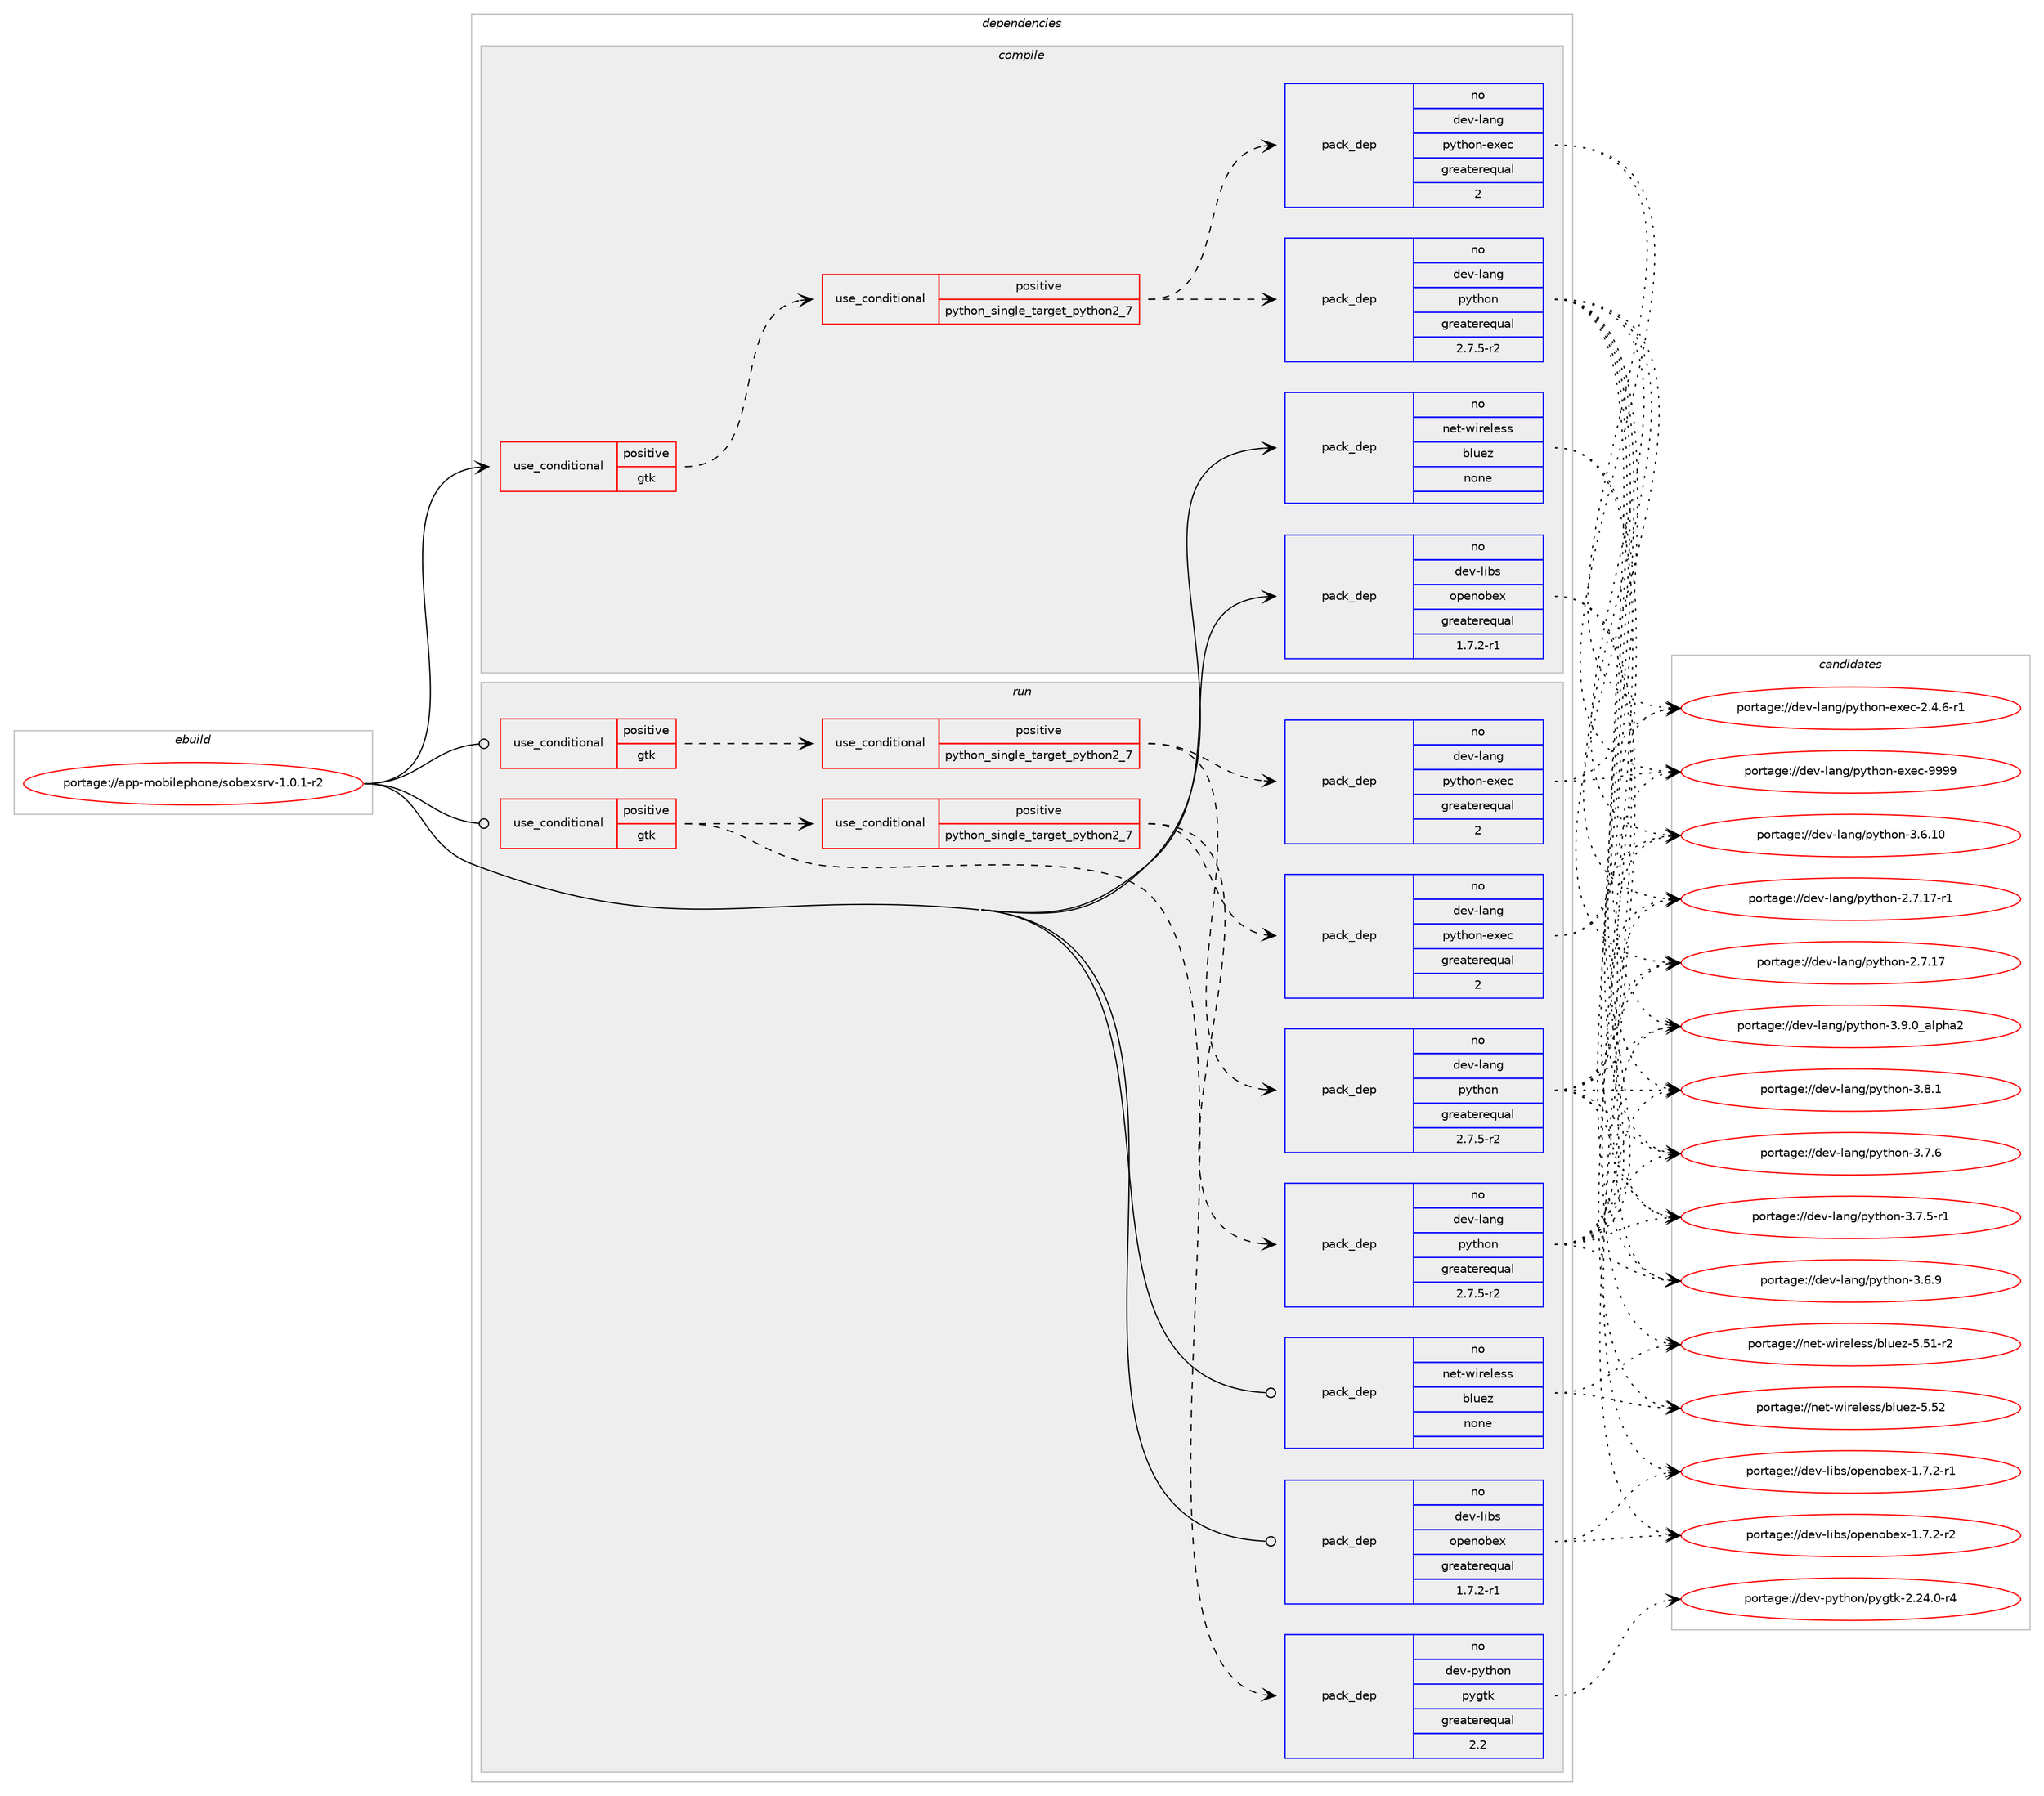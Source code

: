 digraph prolog {

# *************
# Graph options
# *************

newrank=true;
concentrate=true;
compound=true;
graph [rankdir=LR,fontname=Helvetica,fontsize=10,ranksep=1.5];#, ranksep=2.5, nodesep=0.2];
edge  [arrowhead=vee];
node  [fontname=Helvetica,fontsize=10];

# **********
# The ebuild
# **********

subgraph cluster_leftcol {
color=gray;
label=<<i>ebuild</i>>;
id [label="portage://app-mobilephone/sobexsrv-1.0.1-r2", color=red, width=4, href="../app-mobilephone/sobexsrv-1.0.1-r2.svg"];
}

# ****************
# The dependencies
# ****************

subgraph cluster_midcol {
color=gray;
label=<<i>dependencies</i>>;
subgraph cluster_compile {
fillcolor="#eeeeee";
style=filled;
label=<<i>compile</i>>;
subgraph cond142366 {
dependency608127 [label=<<TABLE BORDER="0" CELLBORDER="1" CELLSPACING="0" CELLPADDING="4"><TR><TD ROWSPAN="3" CELLPADDING="10">use_conditional</TD></TR><TR><TD>positive</TD></TR><TR><TD>gtk</TD></TR></TABLE>>, shape=none, color=red];
subgraph cond142367 {
dependency608128 [label=<<TABLE BORDER="0" CELLBORDER="1" CELLSPACING="0" CELLPADDING="4"><TR><TD ROWSPAN="3" CELLPADDING="10">use_conditional</TD></TR><TR><TD>positive</TD></TR><TR><TD>python_single_target_python2_7</TD></TR></TABLE>>, shape=none, color=red];
subgraph pack457629 {
dependency608129 [label=<<TABLE BORDER="0" CELLBORDER="1" CELLSPACING="0" CELLPADDING="4" WIDTH="220"><TR><TD ROWSPAN="6" CELLPADDING="30">pack_dep</TD></TR><TR><TD WIDTH="110">no</TD></TR><TR><TD>dev-lang</TD></TR><TR><TD>python</TD></TR><TR><TD>greaterequal</TD></TR><TR><TD>2.7.5-r2</TD></TR></TABLE>>, shape=none, color=blue];
}
dependency608128:e -> dependency608129:w [weight=20,style="dashed",arrowhead="vee"];
subgraph pack457630 {
dependency608130 [label=<<TABLE BORDER="0" CELLBORDER="1" CELLSPACING="0" CELLPADDING="4" WIDTH="220"><TR><TD ROWSPAN="6" CELLPADDING="30">pack_dep</TD></TR><TR><TD WIDTH="110">no</TD></TR><TR><TD>dev-lang</TD></TR><TR><TD>python-exec</TD></TR><TR><TD>greaterequal</TD></TR><TR><TD>2</TD></TR></TABLE>>, shape=none, color=blue];
}
dependency608128:e -> dependency608130:w [weight=20,style="dashed",arrowhead="vee"];
}
dependency608127:e -> dependency608128:w [weight=20,style="dashed",arrowhead="vee"];
}
id:e -> dependency608127:w [weight=20,style="solid",arrowhead="vee"];
subgraph pack457631 {
dependency608131 [label=<<TABLE BORDER="0" CELLBORDER="1" CELLSPACING="0" CELLPADDING="4" WIDTH="220"><TR><TD ROWSPAN="6" CELLPADDING="30">pack_dep</TD></TR><TR><TD WIDTH="110">no</TD></TR><TR><TD>dev-libs</TD></TR><TR><TD>openobex</TD></TR><TR><TD>greaterequal</TD></TR><TR><TD>1.7.2-r1</TD></TR></TABLE>>, shape=none, color=blue];
}
id:e -> dependency608131:w [weight=20,style="solid",arrowhead="vee"];
subgraph pack457632 {
dependency608132 [label=<<TABLE BORDER="0" CELLBORDER="1" CELLSPACING="0" CELLPADDING="4" WIDTH="220"><TR><TD ROWSPAN="6" CELLPADDING="30">pack_dep</TD></TR><TR><TD WIDTH="110">no</TD></TR><TR><TD>net-wireless</TD></TR><TR><TD>bluez</TD></TR><TR><TD>none</TD></TR><TR><TD></TD></TR></TABLE>>, shape=none, color=blue];
}
id:e -> dependency608132:w [weight=20,style="solid",arrowhead="vee"];
}
subgraph cluster_compileandrun {
fillcolor="#eeeeee";
style=filled;
label=<<i>compile and run</i>>;
}
subgraph cluster_run {
fillcolor="#eeeeee";
style=filled;
label=<<i>run</i>>;
subgraph cond142368 {
dependency608133 [label=<<TABLE BORDER="0" CELLBORDER="1" CELLSPACING="0" CELLPADDING="4"><TR><TD ROWSPAN="3" CELLPADDING="10">use_conditional</TD></TR><TR><TD>positive</TD></TR><TR><TD>gtk</TD></TR></TABLE>>, shape=none, color=red];
subgraph cond142369 {
dependency608134 [label=<<TABLE BORDER="0" CELLBORDER="1" CELLSPACING="0" CELLPADDING="4"><TR><TD ROWSPAN="3" CELLPADDING="10">use_conditional</TD></TR><TR><TD>positive</TD></TR><TR><TD>python_single_target_python2_7</TD></TR></TABLE>>, shape=none, color=red];
subgraph pack457633 {
dependency608135 [label=<<TABLE BORDER="0" CELLBORDER="1" CELLSPACING="0" CELLPADDING="4" WIDTH="220"><TR><TD ROWSPAN="6" CELLPADDING="30">pack_dep</TD></TR><TR><TD WIDTH="110">no</TD></TR><TR><TD>dev-lang</TD></TR><TR><TD>python</TD></TR><TR><TD>greaterequal</TD></TR><TR><TD>2.7.5-r2</TD></TR></TABLE>>, shape=none, color=blue];
}
dependency608134:e -> dependency608135:w [weight=20,style="dashed",arrowhead="vee"];
subgraph pack457634 {
dependency608136 [label=<<TABLE BORDER="0" CELLBORDER="1" CELLSPACING="0" CELLPADDING="4" WIDTH="220"><TR><TD ROWSPAN="6" CELLPADDING="30">pack_dep</TD></TR><TR><TD WIDTH="110">no</TD></TR><TR><TD>dev-lang</TD></TR><TR><TD>python-exec</TD></TR><TR><TD>greaterequal</TD></TR><TR><TD>2</TD></TR></TABLE>>, shape=none, color=blue];
}
dependency608134:e -> dependency608136:w [weight=20,style="dashed",arrowhead="vee"];
}
dependency608133:e -> dependency608134:w [weight=20,style="dashed",arrowhead="vee"];
}
id:e -> dependency608133:w [weight=20,style="solid",arrowhead="odot"];
subgraph cond142370 {
dependency608137 [label=<<TABLE BORDER="0" CELLBORDER="1" CELLSPACING="0" CELLPADDING="4"><TR><TD ROWSPAN="3" CELLPADDING="10">use_conditional</TD></TR><TR><TD>positive</TD></TR><TR><TD>gtk</TD></TR></TABLE>>, shape=none, color=red];
subgraph cond142371 {
dependency608138 [label=<<TABLE BORDER="0" CELLBORDER="1" CELLSPACING="0" CELLPADDING="4"><TR><TD ROWSPAN="3" CELLPADDING="10">use_conditional</TD></TR><TR><TD>positive</TD></TR><TR><TD>python_single_target_python2_7</TD></TR></TABLE>>, shape=none, color=red];
subgraph pack457635 {
dependency608139 [label=<<TABLE BORDER="0" CELLBORDER="1" CELLSPACING="0" CELLPADDING="4" WIDTH="220"><TR><TD ROWSPAN="6" CELLPADDING="30">pack_dep</TD></TR><TR><TD WIDTH="110">no</TD></TR><TR><TD>dev-lang</TD></TR><TR><TD>python</TD></TR><TR><TD>greaterequal</TD></TR><TR><TD>2.7.5-r2</TD></TR></TABLE>>, shape=none, color=blue];
}
dependency608138:e -> dependency608139:w [weight=20,style="dashed",arrowhead="vee"];
subgraph pack457636 {
dependency608140 [label=<<TABLE BORDER="0" CELLBORDER="1" CELLSPACING="0" CELLPADDING="4" WIDTH="220"><TR><TD ROWSPAN="6" CELLPADDING="30">pack_dep</TD></TR><TR><TD WIDTH="110">no</TD></TR><TR><TD>dev-lang</TD></TR><TR><TD>python-exec</TD></TR><TR><TD>greaterequal</TD></TR><TR><TD>2</TD></TR></TABLE>>, shape=none, color=blue];
}
dependency608138:e -> dependency608140:w [weight=20,style="dashed",arrowhead="vee"];
}
dependency608137:e -> dependency608138:w [weight=20,style="dashed",arrowhead="vee"];
subgraph pack457637 {
dependency608141 [label=<<TABLE BORDER="0" CELLBORDER="1" CELLSPACING="0" CELLPADDING="4" WIDTH="220"><TR><TD ROWSPAN="6" CELLPADDING="30">pack_dep</TD></TR><TR><TD WIDTH="110">no</TD></TR><TR><TD>dev-python</TD></TR><TR><TD>pygtk</TD></TR><TR><TD>greaterequal</TD></TR><TR><TD>2.2</TD></TR></TABLE>>, shape=none, color=blue];
}
dependency608137:e -> dependency608141:w [weight=20,style="dashed",arrowhead="vee"];
}
id:e -> dependency608137:w [weight=20,style="solid",arrowhead="odot"];
subgraph pack457638 {
dependency608142 [label=<<TABLE BORDER="0" CELLBORDER="1" CELLSPACING="0" CELLPADDING="4" WIDTH="220"><TR><TD ROWSPAN="6" CELLPADDING="30">pack_dep</TD></TR><TR><TD WIDTH="110">no</TD></TR><TR><TD>dev-libs</TD></TR><TR><TD>openobex</TD></TR><TR><TD>greaterequal</TD></TR><TR><TD>1.7.2-r1</TD></TR></TABLE>>, shape=none, color=blue];
}
id:e -> dependency608142:w [weight=20,style="solid",arrowhead="odot"];
subgraph pack457639 {
dependency608143 [label=<<TABLE BORDER="0" CELLBORDER="1" CELLSPACING="0" CELLPADDING="4" WIDTH="220"><TR><TD ROWSPAN="6" CELLPADDING="30">pack_dep</TD></TR><TR><TD WIDTH="110">no</TD></TR><TR><TD>net-wireless</TD></TR><TR><TD>bluez</TD></TR><TR><TD>none</TD></TR><TR><TD></TD></TR></TABLE>>, shape=none, color=blue];
}
id:e -> dependency608143:w [weight=20,style="solid",arrowhead="odot"];
}
}

# **************
# The candidates
# **************

subgraph cluster_choices {
rank=same;
color=gray;
label=<<i>candidates</i>>;

subgraph choice457629 {
color=black;
nodesep=1;
choice10010111845108971101034711212111610411111045514657464895971081121049750 [label="portage://dev-lang/python-3.9.0_alpha2", color=red, width=4,href="../dev-lang/python-3.9.0_alpha2.svg"];
choice100101118451089711010347112121116104111110455146564649 [label="portage://dev-lang/python-3.8.1", color=red, width=4,href="../dev-lang/python-3.8.1.svg"];
choice100101118451089711010347112121116104111110455146554654 [label="portage://dev-lang/python-3.7.6", color=red, width=4,href="../dev-lang/python-3.7.6.svg"];
choice1001011184510897110103471121211161041111104551465546534511449 [label="portage://dev-lang/python-3.7.5-r1", color=red, width=4,href="../dev-lang/python-3.7.5-r1.svg"];
choice100101118451089711010347112121116104111110455146544657 [label="portage://dev-lang/python-3.6.9", color=red, width=4,href="../dev-lang/python-3.6.9.svg"];
choice10010111845108971101034711212111610411111045514654464948 [label="portage://dev-lang/python-3.6.10", color=red, width=4,href="../dev-lang/python-3.6.10.svg"];
choice100101118451089711010347112121116104111110455046554649554511449 [label="portage://dev-lang/python-2.7.17-r1", color=red, width=4,href="../dev-lang/python-2.7.17-r1.svg"];
choice10010111845108971101034711212111610411111045504655464955 [label="portage://dev-lang/python-2.7.17", color=red, width=4,href="../dev-lang/python-2.7.17.svg"];
dependency608129:e -> choice10010111845108971101034711212111610411111045514657464895971081121049750:w [style=dotted,weight="100"];
dependency608129:e -> choice100101118451089711010347112121116104111110455146564649:w [style=dotted,weight="100"];
dependency608129:e -> choice100101118451089711010347112121116104111110455146554654:w [style=dotted,weight="100"];
dependency608129:e -> choice1001011184510897110103471121211161041111104551465546534511449:w [style=dotted,weight="100"];
dependency608129:e -> choice100101118451089711010347112121116104111110455146544657:w [style=dotted,weight="100"];
dependency608129:e -> choice10010111845108971101034711212111610411111045514654464948:w [style=dotted,weight="100"];
dependency608129:e -> choice100101118451089711010347112121116104111110455046554649554511449:w [style=dotted,weight="100"];
dependency608129:e -> choice10010111845108971101034711212111610411111045504655464955:w [style=dotted,weight="100"];
}
subgraph choice457630 {
color=black;
nodesep=1;
choice10010111845108971101034711212111610411111045101120101994557575757 [label="portage://dev-lang/python-exec-9999", color=red, width=4,href="../dev-lang/python-exec-9999.svg"];
choice10010111845108971101034711212111610411111045101120101994550465246544511449 [label="portage://dev-lang/python-exec-2.4.6-r1", color=red, width=4,href="../dev-lang/python-exec-2.4.6-r1.svg"];
dependency608130:e -> choice10010111845108971101034711212111610411111045101120101994557575757:w [style=dotted,weight="100"];
dependency608130:e -> choice10010111845108971101034711212111610411111045101120101994550465246544511449:w [style=dotted,weight="100"];
}
subgraph choice457631 {
color=black;
nodesep=1;
choice100101118451081059811547111112101110111981011204549465546504511450 [label="portage://dev-libs/openobex-1.7.2-r2", color=red, width=4,href="../dev-libs/openobex-1.7.2-r2.svg"];
choice100101118451081059811547111112101110111981011204549465546504511449 [label="portage://dev-libs/openobex-1.7.2-r1", color=red, width=4,href="../dev-libs/openobex-1.7.2-r1.svg"];
dependency608131:e -> choice100101118451081059811547111112101110111981011204549465546504511450:w [style=dotted,weight="100"];
dependency608131:e -> choice100101118451081059811547111112101110111981011204549465546504511449:w [style=dotted,weight="100"];
}
subgraph choice457632 {
color=black;
nodesep=1;
choice1101011164511910511410110810111511547981081171011224553465350 [label="portage://net-wireless/bluez-5.52", color=red, width=4,href="../net-wireless/bluez-5.52.svg"];
choice11010111645119105114101108101115115479810811710112245534653494511450 [label="portage://net-wireless/bluez-5.51-r2", color=red, width=4,href="../net-wireless/bluez-5.51-r2.svg"];
dependency608132:e -> choice1101011164511910511410110810111511547981081171011224553465350:w [style=dotted,weight="100"];
dependency608132:e -> choice11010111645119105114101108101115115479810811710112245534653494511450:w [style=dotted,weight="100"];
}
subgraph choice457633 {
color=black;
nodesep=1;
choice10010111845108971101034711212111610411111045514657464895971081121049750 [label="portage://dev-lang/python-3.9.0_alpha2", color=red, width=4,href="../dev-lang/python-3.9.0_alpha2.svg"];
choice100101118451089711010347112121116104111110455146564649 [label="portage://dev-lang/python-3.8.1", color=red, width=4,href="../dev-lang/python-3.8.1.svg"];
choice100101118451089711010347112121116104111110455146554654 [label="portage://dev-lang/python-3.7.6", color=red, width=4,href="../dev-lang/python-3.7.6.svg"];
choice1001011184510897110103471121211161041111104551465546534511449 [label="portage://dev-lang/python-3.7.5-r1", color=red, width=4,href="../dev-lang/python-3.7.5-r1.svg"];
choice100101118451089711010347112121116104111110455146544657 [label="portage://dev-lang/python-3.6.9", color=red, width=4,href="../dev-lang/python-3.6.9.svg"];
choice10010111845108971101034711212111610411111045514654464948 [label="portage://dev-lang/python-3.6.10", color=red, width=4,href="../dev-lang/python-3.6.10.svg"];
choice100101118451089711010347112121116104111110455046554649554511449 [label="portage://dev-lang/python-2.7.17-r1", color=red, width=4,href="../dev-lang/python-2.7.17-r1.svg"];
choice10010111845108971101034711212111610411111045504655464955 [label="portage://dev-lang/python-2.7.17", color=red, width=4,href="../dev-lang/python-2.7.17.svg"];
dependency608135:e -> choice10010111845108971101034711212111610411111045514657464895971081121049750:w [style=dotted,weight="100"];
dependency608135:e -> choice100101118451089711010347112121116104111110455146564649:w [style=dotted,weight="100"];
dependency608135:e -> choice100101118451089711010347112121116104111110455146554654:w [style=dotted,weight="100"];
dependency608135:e -> choice1001011184510897110103471121211161041111104551465546534511449:w [style=dotted,weight="100"];
dependency608135:e -> choice100101118451089711010347112121116104111110455146544657:w [style=dotted,weight="100"];
dependency608135:e -> choice10010111845108971101034711212111610411111045514654464948:w [style=dotted,weight="100"];
dependency608135:e -> choice100101118451089711010347112121116104111110455046554649554511449:w [style=dotted,weight="100"];
dependency608135:e -> choice10010111845108971101034711212111610411111045504655464955:w [style=dotted,weight="100"];
}
subgraph choice457634 {
color=black;
nodesep=1;
choice10010111845108971101034711212111610411111045101120101994557575757 [label="portage://dev-lang/python-exec-9999", color=red, width=4,href="../dev-lang/python-exec-9999.svg"];
choice10010111845108971101034711212111610411111045101120101994550465246544511449 [label="portage://dev-lang/python-exec-2.4.6-r1", color=red, width=4,href="../dev-lang/python-exec-2.4.6-r1.svg"];
dependency608136:e -> choice10010111845108971101034711212111610411111045101120101994557575757:w [style=dotted,weight="100"];
dependency608136:e -> choice10010111845108971101034711212111610411111045101120101994550465246544511449:w [style=dotted,weight="100"];
}
subgraph choice457635 {
color=black;
nodesep=1;
choice10010111845108971101034711212111610411111045514657464895971081121049750 [label="portage://dev-lang/python-3.9.0_alpha2", color=red, width=4,href="../dev-lang/python-3.9.0_alpha2.svg"];
choice100101118451089711010347112121116104111110455146564649 [label="portage://dev-lang/python-3.8.1", color=red, width=4,href="../dev-lang/python-3.8.1.svg"];
choice100101118451089711010347112121116104111110455146554654 [label="portage://dev-lang/python-3.7.6", color=red, width=4,href="../dev-lang/python-3.7.6.svg"];
choice1001011184510897110103471121211161041111104551465546534511449 [label="portage://dev-lang/python-3.7.5-r1", color=red, width=4,href="../dev-lang/python-3.7.5-r1.svg"];
choice100101118451089711010347112121116104111110455146544657 [label="portage://dev-lang/python-3.6.9", color=red, width=4,href="../dev-lang/python-3.6.9.svg"];
choice10010111845108971101034711212111610411111045514654464948 [label="portage://dev-lang/python-3.6.10", color=red, width=4,href="../dev-lang/python-3.6.10.svg"];
choice100101118451089711010347112121116104111110455046554649554511449 [label="portage://dev-lang/python-2.7.17-r1", color=red, width=4,href="../dev-lang/python-2.7.17-r1.svg"];
choice10010111845108971101034711212111610411111045504655464955 [label="portage://dev-lang/python-2.7.17", color=red, width=4,href="../dev-lang/python-2.7.17.svg"];
dependency608139:e -> choice10010111845108971101034711212111610411111045514657464895971081121049750:w [style=dotted,weight="100"];
dependency608139:e -> choice100101118451089711010347112121116104111110455146564649:w [style=dotted,weight="100"];
dependency608139:e -> choice100101118451089711010347112121116104111110455146554654:w [style=dotted,weight="100"];
dependency608139:e -> choice1001011184510897110103471121211161041111104551465546534511449:w [style=dotted,weight="100"];
dependency608139:e -> choice100101118451089711010347112121116104111110455146544657:w [style=dotted,weight="100"];
dependency608139:e -> choice10010111845108971101034711212111610411111045514654464948:w [style=dotted,weight="100"];
dependency608139:e -> choice100101118451089711010347112121116104111110455046554649554511449:w [style=dotted,weight="100"];
dependency608139:e -> choice10010111845108971101034711212111610411111045504655464955:w [style=dotted,weight="100"];
}
subgraph choice457636 {
color=black;
nodesep=1;
choice10010111845108971101034711212111610411111045101120101994557575757 [label="portage://dev-lang/python-exec-9999", color=red, width=4,href="../dev-lang/python-exec-9999.svg"];
choice10010111845108971101034711212111610411111045101120101994550465246544511449 [label="portage://dev-lang/python-exec-2.4.6-r1", color=red, width=4,href="../dev-lang/python-exec-2.4.6-r1.svg"];
dependency608140:e -> choice10010111845108971101034711212111610411111045101120101994557575757:w [style=dotted,weight="100"];
dependency608140:e -> choice10010111845108971101034711212111610411111045101120101994550465246544511449:w [style=dotted,weight="100"];
}
subgraph choice457637 {
color=black;
nodesep=1;
choice1001011184511212111610411111047112121103116107455046505246484511452 [label="portage://dev-python/pygtk-2.24.0-r4", color=red, width=4,href="../dev-python/pygtk-2.24.0-r4.svg"];
dependency608141:e -> choice1001011184511212111610411111047112121103116107455046505246484511452:w [style=dotted,weight="100"];
}
subgraph choice457638 {
color=black;
nodesep=1;
choice100101118451081059811547111112101110111981011204549465546504511450 [label="portage://dev-libs/openobex-1.7.2-r2", color=red, width=4,href="../dev-libs/openobex-1.7.2-r2.svg"];
choice100101118451081059811547111112101110111981011204549465546504511449 [label="portage://dev-libs/openobex-1.7.2-r1", color=red, width=4,href="../dev-libs/openobex-1.7.2-r1.svg"];
dependency608142:e -> choice100101118451081059811547111112101110111981011204549465546504511450:w [style=dotted,weight="100"];
dependency608142:e -> choice100101118451081059811547111112101110111981011204549465546504511449:w [style=dotted,weight="100"];
}
subgraph choice457639 {
color=black;
nodesep=1;
choice1101011164511910511410110810111511547981081171011224553465350 [label="portage://net-wireless/bluez-5.52", color=red, width=4,href="../net-wireless/bluez-5.52.svg"];
choice11010111645119105114101108101115115479810811710112245534653494511450 [label="portage://net-wireless/bluez-5.51-r2", color=red, width=4,href="../net-wireless/bluez-5.51-r2.svg"];
dependency608143:e -> choice1101011164511910511410110810111511547981081171011224553465350:w [style=dotted,weight="100"];
dependency608143:e -> choice11010111645119105114101108101115115479810811710112245534653494511450:w [style=dotted,weight="100"];
}
}

}
